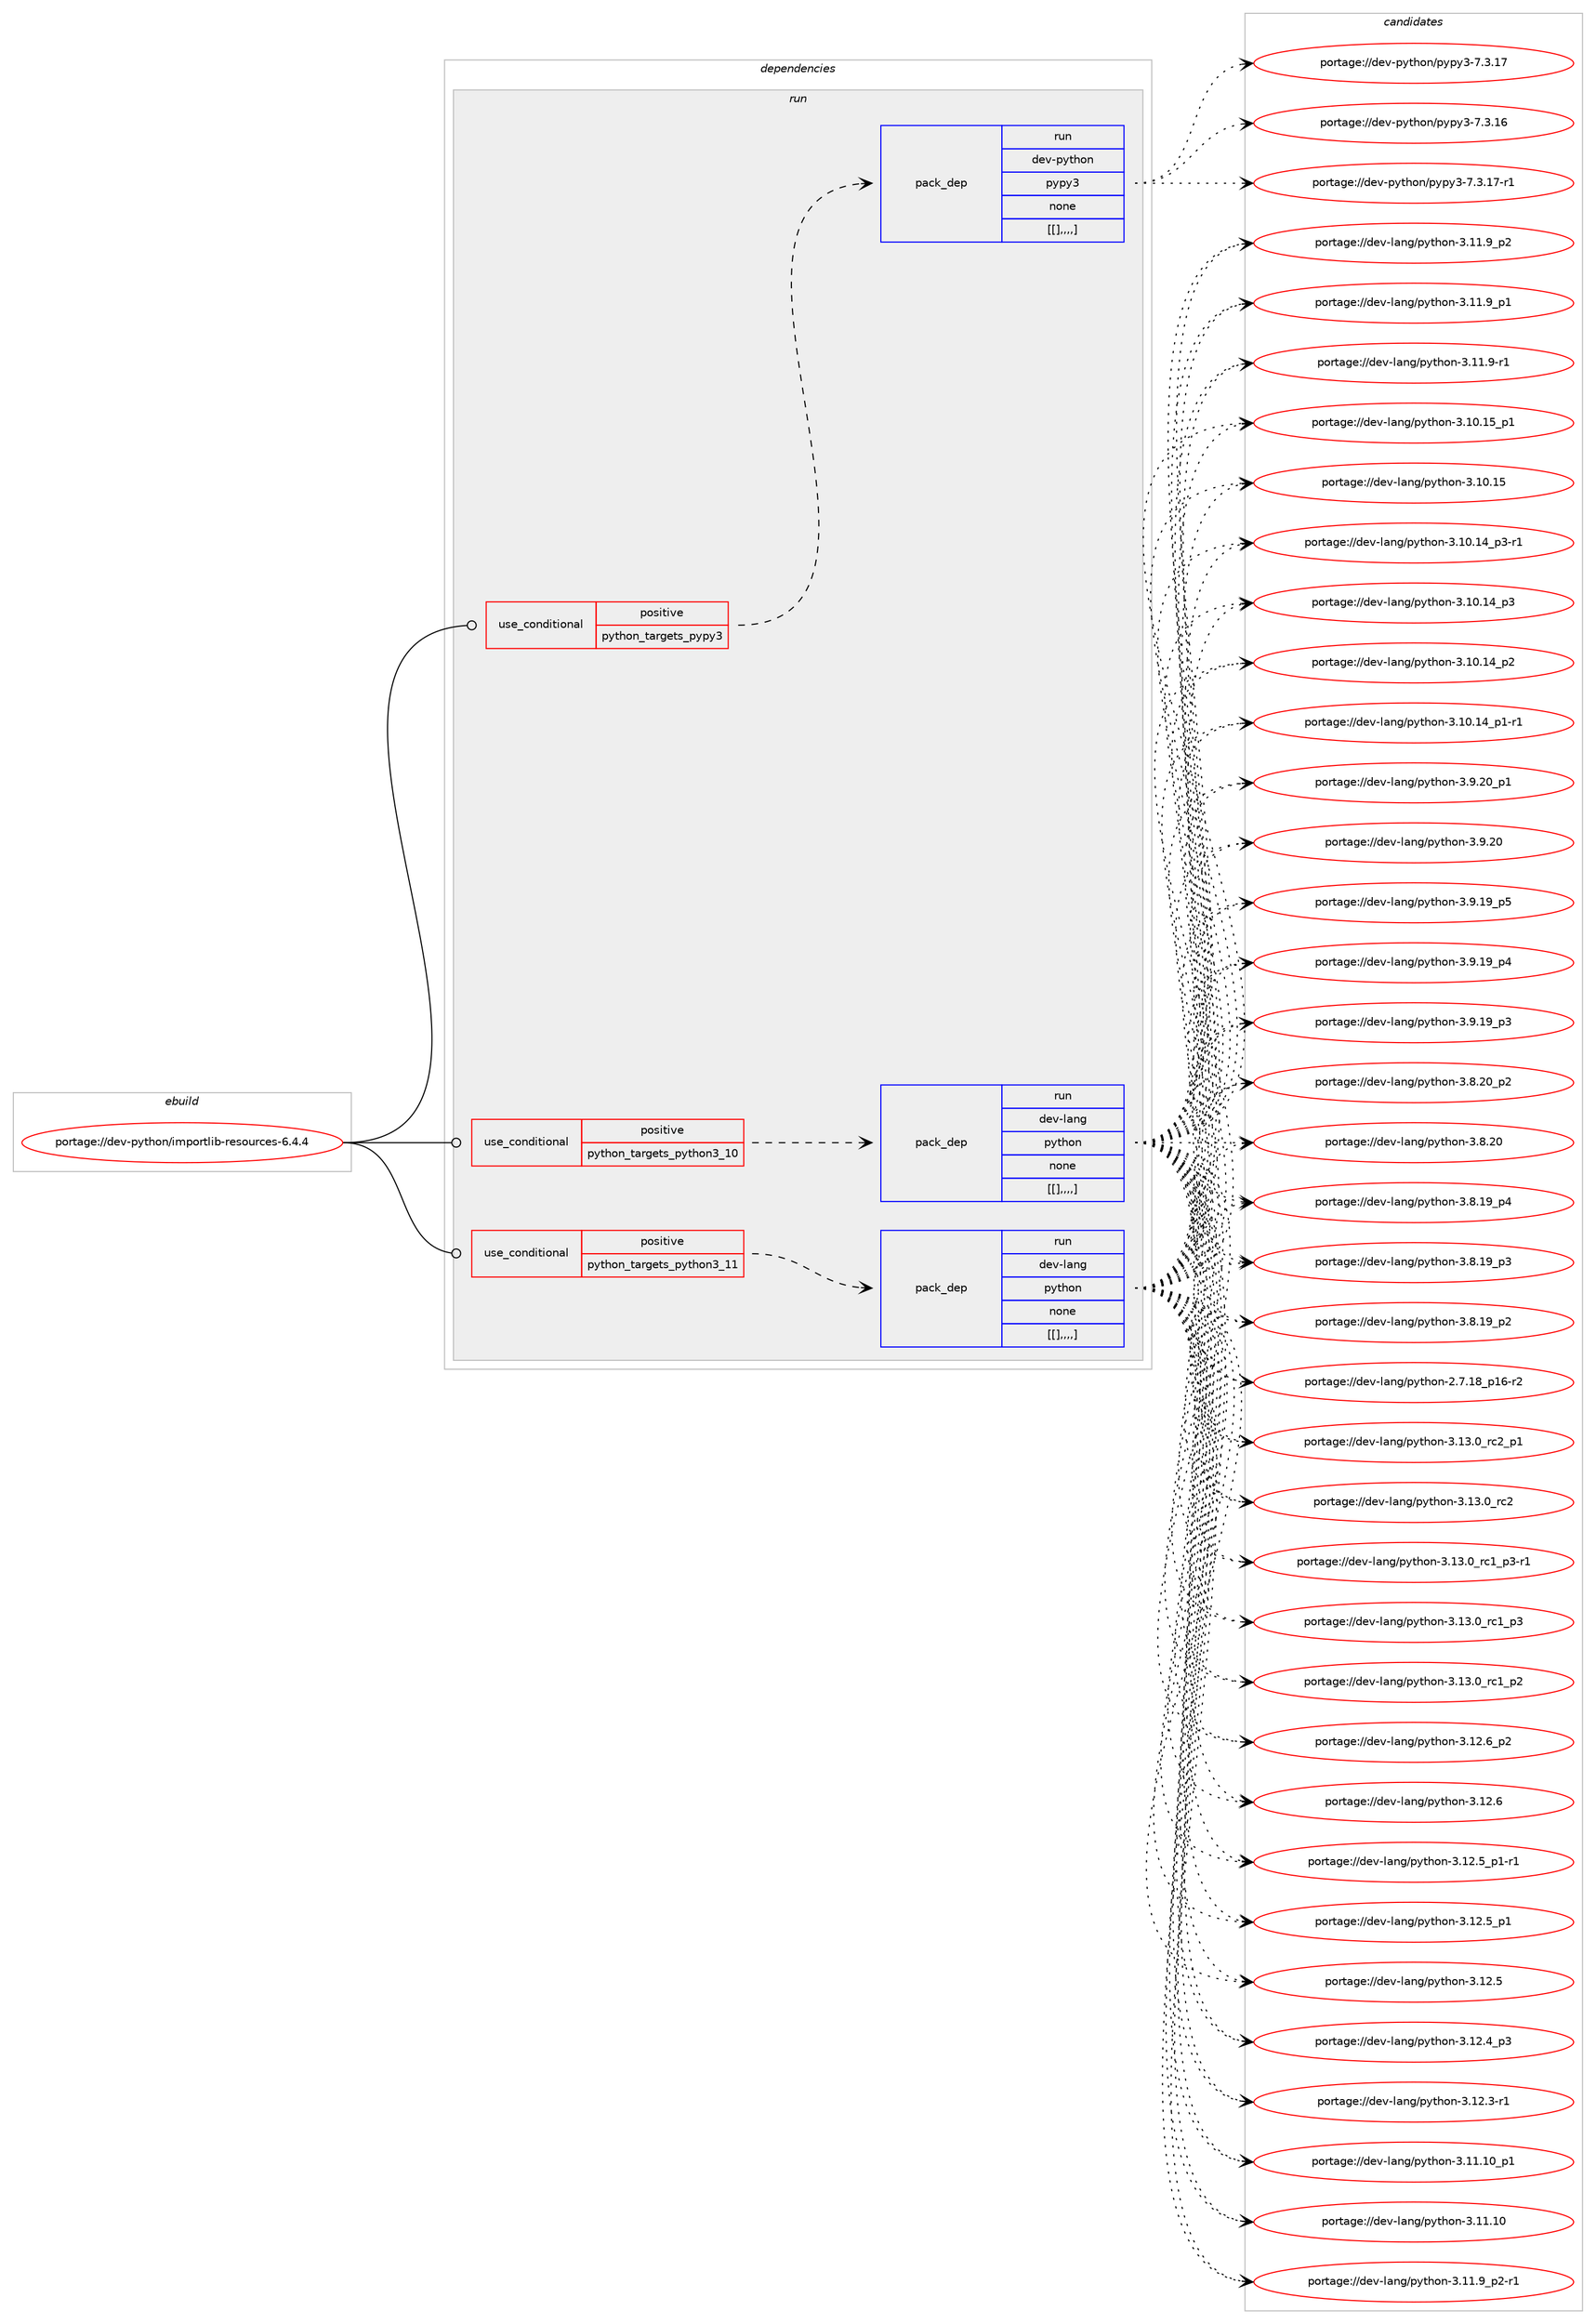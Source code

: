 digraph prolog {

# *************
# Graph options
# *************

newrank=true;
concentrate=true;
compound=true;
graph [rankdir=LR,fontname=Helvetica,fontsize=10,ranksep=1.5];#, ranksep=2.5, nodesep=0.2];
edge  [arrowhead=vee];
node  [fontname=Helvetica,fontsize=10];

# **********
# The ebuild
# **********

subgraph cluster_leftcol {
color=gray;
label=<<i>ebuild</i>>;
id [label="portage://dev-python/importlib-resources-6.4.4", color=red, width=4, href="../dev-python/importlib-resources-6.4.4.svg"];
}

# ****************
# The dependencies
# ****************

subgraph cluster_midcol {
color=gray;
label=<<i>dependencies</i>>;
subgraph cluster_compile {
fillcolor="#eeeeee";
style=filled;
label=<<i>compile</i>>;
}
subgraph cluster_compileandrun {
fillcolor="#eeeeee";
style=filled;
label=<<i>compile and run</i>>;
}
subgraph cluster_run {
fillcolor="#eeeeee";
style=filled;
label=<<i>run</i>>;
subgraph cond34746 {
dependency150061 [label=<<TABLE BORDER="0" CELLBORDER="1" CELLSPACING="0" CELLPADDING="4"><TR><TD ROWSPAN="3" CELLPADDING="10">use_conditional</TD></TR><TR><TD>positive</TD></TR><TR><TD>python_targets_pypy3</TD></TR></TABLE>>, shape=none, color=red];
subgraph pack114101 {
dependency150062 [label=<<TABLE BORDER="0" CELLBORDER="1" CELLSPACING="0" CELLPADDING="4" WIDTH="220"><TR><TD ROWSPAN="6" CELLPADDING="30">pack_dep</TD></TR><TR><TD WIDTH="110">run</TD></TR><TR><TD>dev-python</TD></TR><TR><TD>pypy3</TD></TR><TR><TD>none</TD></TR><TR><TD>[[],,,,]</TD></TR></TABLE>>, shape=none, color=blue];
}
dependency150061:e -> dependency150062:w [weight=20,style="dashed",arrowhead="vee"];
}
id:e -> dependency150061:w [weight=20,style="solid",arrowhead="odot"];
subgraph cond34747 {
dependency150063 [label=<<TABLE BORDER="0" CELLBORDER="1" CELLSPACING="0" CELLPADDING="4"><TR><TD ROWSPAN="3" CELLPADDING="10">use_conditional</TD></TR><TR><TD>positive</TD></TR><TR><TD>python_targets_python3_10</TD></TR></TABLE>>, shape=none, color=red];
subgraph pack114102 {
dependency150064 [label=<<TABLE BORDER="0" CELLBORDER="1" CELLSPACING="0" CELLPADDING="4" WIDTH="220"><TR><TD ROWSPAN="6" CELLPADDING="30">pack_dep</TD></TR><TR><TD WIDTH="110">run</TD></TR><TR><TD>dev-lang</TD></TR><TR><TD>python</TD></TR><TR><TD>none</TD></TR><TR><TD>[[],,,,]</TD></TR></TABLE>>, shape=none, color=blue];
}
dependency150063:e -> dependency150064:w [weight=20,style="dashed",arrowhead="vee"];
}
id:e -> dependency150063:w [weight=20,style="solid",arrowhead="odot"];
subgraph cond34748 {
dependency150065 [label=<<TABLE BORDER="0" CELLBORDER="1" CELLSPACING="0" CELLPADDING="4"><TR><TD ROWSPAN="3" CELLPADDING="10">use_conditional</TD></TR><TR><TD>positive</TD></TR><TR><TD>python_targets_python3_11</TD></TR></TABLE>>, shape=none, color=red];
subgraph pack114103 {
dependency150066 [label=<<TABLE BORDER="0" CELLBORDER="1" CELLSPACING="0" CELLPADDING="4" WIDTH="220"><TR><TD ROWSPAN="6" CELLPADDING="30">pack_dep</TD></TR><TR><TD WIDTH="110">run</TD></TR><TR><TD>dev-lang</TD></TR><TR><TD>python</TD></TR><TR><TD>none</TD></TR><TR><TD>[[],,,,]</TD></TR></TABLE>>, shape=none, color=blue];
}
dependency150065:e -> dependency150066:w [weight=20,style="dashed",arrowhead="vee"];
}
id:e -> dependency150065:w [weight=20,style="solid",arrowhead="odot"];
}
}

# **************
# The candidates
# **************

subgraph cluster_choices {
rank=same;
color=gray;
label=<<i>candidates</i>>;

subgraph choice114101 {
color=black;
nodesep=1;
choice100101118451121211161041111104711212111212151455546514649554511449 [label="portage://dev-python/pypy3-7.3.17-r1", color=red, width=4,href="../dev-python/pypy3-7.3.17-r1.svg"];
choice10010111845112121116104111110471121211121215145554651464955 [label="portage://dev-python/pypy3-7.3.17", color=red, width=4,href="../dev-python/pypy3-7.3.17.svg"];
choice10010111845112121116104111110471121211121215145554651464954 [label="portage://dev-python/pypy3-7.3.16", color=red, width=4,href="../dev-python/pypy3-7.3.16.svg"];
dependency150062:e -> choice100101118451121211161041111104711212111212151455546514649554511449:w [style=dotted,weight="100"];
dependency150062:e -> choice10010111845112121116104111110471121211121215145554651464955:w [style=dotted,weight="100"];
dependency150062:e -> choice10010111845112121116104111110471121211121215145554651464954:w [style=dotted,weight="100"];
}
subgraph choice114102 {
color=black;
nodesep=1;
choice100101118451089711010347112121116104111110455146495146489511499509511249 [label="portage://dev-lang/python-3.13.0_rc2_p1", color=red, width=4,href="../dev-lang/python-3.13.0_rc2_p1.svg"];
choice10010111845108971101034711212111610411111045514649514648951149950 [label="portage://dev-lang/python-3.13.0_rc2", color=red, width=4,href="../dev-lang/python-3.13.0_rc2.svg"];
choice1001011184510897110103471121211161041111104551464951464895114994995112514511449 [label="portage://dev-lang/python-3.13.0_rc1_p3-r1", color=red, width=4,href="../dev-lang/python-3.13.0_rc1_p3-r1.svg"];
choice100101118451089711010347112121116104111110455146495146489511499499511251 [label="portage://dev-lang/python-3.13.0_rc1_p3", color=red, width=4,href="../dev-lang/python-3.13.0_rc1_p3.svg"];
choice100101118451089711010347112121116104111110455146495146489511499499511250 [label="portage://dev-lang/python-3.13.0_rc1_p2", color=red, width=4,href="../dev-lang/python-3.13.0_rc1_p2.svg"];
choice100101118451089711010347112121116104111110455146495046549511250 [label="portage://dev-lang/python-3.12.6_p2", color=red, width=4,href="../dev-lang/python-3.12.6_p2.svg"];
choice10010111845108971101034711212111610411111045514649504654 [label="portage://dev-lang/python-3.12.6", color=red, width=4,href="../dev-lang/python-3.12.6.svg"];
choice1001011184510897110103471121211161041111104551464950465395112494511449 [label="portage://dev-lang/python-3.12.5_p1-r1", color=red, width=4,href="../dev-lang/python-3.12.5_p1-r1.svg"];
choice100101118451089711010347112121116104111110455146495046539511249 [label="portage://dev-lang/python-3.12.5_p1", color=red, width=4,href="../dev-lang/python-3.12.5_p1.svg"];
choice10010111845108971101034711212111610411111045514649504653 [label="portage://dev-lang/python-3.12.5", color=red, width=4,href="../dev-lang/python-3.12.5.svg"];
choice100101118451089711010347112121116104111110455146495046529511251 [label="portage://dev-lang/python-3.12.4_p3", color=red, width=4,href="../dev-lang/python-3.12.4_p3.svg"];
choice100101118451089711010347112121116104111110455146495046514511449 [label="portage://dev-lang/python-3.12.3-r1", color=red, width=4,href="../dev-lang/python-3.12.3-r1.svg"];
choice10010111845108971101034711212111610411111045514649494649489511249 [label="portage://dev-lang/python-3.11.10_p1", color=red, width=4,href="../dev-lang/python-3.11.10_p1.svg"];
choice1001011184510897110103471121211161041111104551464949464948 [label="portage://dev-lang/python-3.11.10", color=red, width=4,href="../dev-lang/python-3.11.10.svg"];
choice1001011184510897110103471121211161041111104551464949465795112504511449 [label="portage://dev-lang/python-3.11.9_p2-r1", color=red, width=4,href="../dev-lang/python-3.11.9_p2-r1.svg"];
choice100101118451089711010347112121116104111110455146494946579511250 [label="portage://dev-lang/python-3.11.9_p2", color=red, width=4,href="../dev-lang/python-3.11.9_p2.svg"];
choice100101118451089711010347112121116104111110455146494946579511249 [label="portage://dev-lang/python-3.11.9_p1", color=red, width=4,href="../dev-lang/python-3.11.9_p1.svg"];
choice100101118451089711010347112121116104111110455146494946574511449 [label="portage://dev-lang/python-3.11.9-r1", color=red, width=4,href="../dev-lang/python-3.11.9-r1.svg"];
choice10010111845108971101034711212111610411111045514649484649539511249 [label="portage://dev-lang/python-3.10.15_p1", color=red, width=4,href="../dev-lang/python-3.10.15_p1.svg"];
choice1001011184510897110103471121211161041111104551464948464953 [label="portage://dev-lang/python-3.10.15", color=red, width=4,href="../dev-lang/python-3.10.15.svg"];
choice100101118451089711010347112121116104111110455146494846495295112514511449 [label="portage://dev-lang/python-3.10.14_p3-r1", color=red, width=4,href="../dev-lang/python-3.10.14_p3-r1.svg"];
choice10010111845108971101034711212111610411111045514649484649529511251 [label="portage://dev-lang/python-3.10.14_p3", color=red, width=4,href="../dev-lang/python-3.10.14_p3.svg"];
choice10010111845108971101034711212111610411111045514649484649529511250 [label="portage://dev-lang/python-3.10.14_p2", color=red, width=4,href="../dev-lang/python-3.10.14_p2.svg"];
choice100101118451089711010347112121116104111110455146494846495295112494511449 [label="portage://dev-lang/python-3.10.14_p1-r1", color=red, width=4,href="../dev-lang/python-3.10.14_p1-r1.svg"];
choice100101118451089711010347112121116104111110455146574650489511249 [label="portage://dev-lang/python-3.9.20_p1", color=red, width=4,href="../dev-lang/python-3.9.20_p1.svg"];
choice10010111845108971101034711212111610411111045514657465048 [label="portage://dev-lang/python-3.9.20", color=red, width=4,href="../dev-lang/python-3.9.20.svg"];
choice100101118451089711010347112121116104111110455146574649579511253 [label="portage://dev-lang/python-3.9.19_p5", color=red, width=4,href="../dev-lang/python-3.9.19_p5.svg"];
choice100101118451089711010347112121116104111110455146574649579511252 [label="portage://dev-lang/python-3.9.19_p4", color=red, width=4,href="../dev-lang/python-3.9.19_p4.svg"];
choice100101118451089711010347112121116104111110455146574649579511251 [label="portage://dev-lang/python-3.9.19_p3", color=red, width=4,href="../dev-lang/python-3.9.19_p3.svg"];
choice100101118451089711010347112121116104111110455146564650489511250 [label="portage://dev-lang/python-3.8.20_p2", color=red, width=4,href="../dev-lang/python-3.8.20_p2.svg"];
choice10010111845108971101034711212111610411111045514656465048 [label="portage://dev-lang/python-3.8.20", color=red, width=4,href="../dev-lang/python-3.8.20.svg"];
choice100101118451089711010347112121116104111110455146564649579511252 [label="portage://dev-lang/python-3.8.19_p4", color=red, width=4,href="../dev-lang/python-3.8.19_p4.svg"];
choice100101118451089711010347112121116104111110455146564649579511251 [label="portage://dev-lang/python-3.8.19_p3", color=red, width=4,href="../dev-lang/python-3.8.19_p3.svg"];
choice100101118451089711010347112121116104111110455146564649579511250 [label="portage://dev-lang/python-3.8.19_p2", color=red, width=4,href="../dev-lang/python-3.8.19_p2.svg"];
choice100101118451089711010347112121116104111110455046554649569511249544511450 [label="portage://dev-lang/python-2.7.18_p16-r2", color=red, width=4,href="../dev-lang/python-2.7.18_p16-r2.svg"];
dependency150064:e -> choice100101118451089711010347112121116104111110455146495146489511499509511249:w [style=dotted,weight="100"];
dependency150064:e -> choice10010111845108971101034711212111610411111045514649514648951149950:w [style=dotted,weight="100"];
dependency150064:e -> choice1001011184510897110103471121211161041111104551464951464895114994995112514511449:w [style=dotted,weight="100"];
dependency150064:e -> choice100101118451089711010347112121116104111110455146495146489511499499511251:w [style=dotted,weight="100"];
dependency150064:e -> choice100101118451089711010347112121116104111110455146495146489511499499511250:w [style=dotted,weight="100"];
dependency150064:e -> choice100101118451089711010347112121116104111110455146495046549511250:w [style=dotted,weight="100"];
dependency150064:e -> choice10010111845108971101034711212111610411111045514649504654:w [style=dotted,weight="100"];
dependency150064:e -> choice1001011184510897110103471121211161041111104551464950465395112494511449:w [style=dotted,weight="100"];
dependency150064:e -> choice100101118451089711010347112121116104111110455146495046539511249:w [style=dotted,weight="100"];
dependency150064:e -> choice10010111845108971101034711212111610411111045514649504653:w [style=dotted,weight="100"];
dependency150064:e -> choice100101118451089711010347112121116104111110455146495046529511251:w [style=dotted,weight="100"];
dependency150064:e -> choice100101118451089711010347112121116104111110455146495046514511449:w [style=dotted,weight="100"];
dependency150064:e -> choice10010111845108971101034711212111610411111045514649494649489511249:w [style=dotted,weight="100"];
dependency150064:e -> choice1001011184510897110103471121211161041111104551464949464948:w [style=dotted,weight="100"];
dependency150064:e -> choice1001011184510897110103471121211161041111104551464949465795112504511449:w [style=dotted,weight="100"];
dependency150064:e -> choice100101118451089711010347112121116104111110455146494946579511250:w [style=dotted,weight="100"];
dependency150064:e -> choice100101118451089711010347112121116104111110455146494946579511249:w [style=dotted,weight="100"];
dependency150064:e -> choice100101118451089711010347112121116104111110455146494946574511449:w [style=dotted,weight="100"];
dependency150064:e -> choice10010111845108971101034711212111610411111045514649484649539511249:w [style=dotted,weight="100"];
dependency150064:e -> choice1001011184510897110103471121211161041111104551464948464953:w [style=dotted,weight="100"];
dependency150064:e -> choice100101118451089711010347112121116104111110455146494846495295112514511449:w [style=dotted,weight="100"];
dependency150064:e -> choice10010111845108971101034711212111610411111045514649484649529511251:w [style=dotted,weight="100"];
dependency150064:e -> choice10010111845108971101034711212111610411111045514649484649529511250:w [style=dotted,weight="100"];
dependency150064:e -> choice100101118451089711010347112121116104111110455146494846495295112494511449:w [style=dotted,weight="100"];
dependency150064:e -> choice100101118451089711010347112121116104111110455146574650489511249:w [style=dotted,weight="100"];
dependency150064:e -> choice10010111845108971101034711212111610411111045514657465048:w [style=dotted,weight="100"];
dependency150064:e -> choice100101118451089711010347112121116104111110455146574649579511253:w [style=dotted,weight="100"];
dependency150064:e -> choice100101118451089711010347112121116104111110455146574649579511252:w [style=dotted,weight="100"];
dependency150064:e -> choice100101118451089711010347112121116104111110455146574649579511251:w [style=dotted,weight="100"];
dependency150064:e -> choice100101118451089711010347112121116104111110455146564650489511250:w [style=dotted,weight="100"];
dependency150064:e -> choice10010111845108971101034711212111610411111045514656465048:w [style=dotted,weight="100"];
dependency150064:e -> choice100101118451089711010347112121116104111110455146564649579511252:w [style=dotted,weight="100"];
dependency150064:e -> choice100101118451089711010347112121116104111110455146564649579511251:w [style=dotted,weight="100"];
dependency150064:e -> choice100101118451089711010347112121116104111110455146564649579511250:w [style=dotted,weight="100"];
dependency150064:e -> choice100101118451089711010347112121116104111110455046554649569511249544511450:w [style=dotted,weight="100"];
}
subgraph choice114103 {
color=black;
nodesep=1;
choice100101118451089711010347112121116104111110455146495146489511499509511249 [label="portage://dev-lang/python-3.13.0_rc2_p1", color=red, width=4,href="../dev-lang/python-3.13.0_rc2_p1.svg"];
choice10010111845108971101034711212111610411111045514649514648951149950 [label="portage://dev-lang/python-3.13.0_rc2", color=red, width=4,href="../dev-lang/python-3.13.0_rc2.svg"];
choice1001011184510897110103471121211161041111104551464951464895114994995112514511449 [label="portage://dev-lang/python-3.13.0_rc1_p3-r1", color=red, width=4,href="../dev-lang/python-3.13.0_rc1_p3-r1.svg"];
choice100101118451089711010347112121116104111110455146495146489511499499511251 [label="portage://dev-lang/python-3.13.0_rc1_p3", color=red, width=4,href="../dev-lang/python-3.13.0_rc1_p3.svg"];
choice100101118451089711010347112121116104111110455146495146489511499499511250 [label="portage://dev-lang/python-3.13.0_rc1_p2", color=red, width=4,href="../dev-lang/python-3.13.0_rc1_p2.svg"];
choice100101118451089711010347112121116104111110455146495046549511250 [label="portage://dev-lang/python-3.12.6_p2", color=red, width=4,href="../dev-lang/python-3.12.6_p2.svg"];
choice10010111845108971101034711212111610411111045514649504654 [label="portage://dev-lang/python-3.12.6", color=red, width=4,href="../dev-lang/python-3.12.6.svg"];
choice1001011184510897110103471121211161041111104551464950465395112494511449 [label="portage://dev-lang/python-3.12.5_p1-r1", color=red, width=4,href="../dev-lang/python-3.12.5_p1-r1.svg"];
choice100101118451089711010347112121116104111110455146495046539511249 [label="portage://dev-lang/python-3.12.5_p1", color=red, width=4,href="../dev-lang/python-3.12.5_p1.svg"];
choice10010111845108971101034711212111610411111045514649504653 [label="portage://dev-lang/python-3.12.5", color=red, width=4,href="../dev-lang/python-3.12.5.svg"];
choice100101118451089711010347112121116104111110455146495046529511251 [label="portage://dev-lang/python-3.12.4_p3", color=red, width=4,href="../dev-lang/python-3.12.4_p3.svg"];
choice100101118451089711010347112121116104111110455146495046514511449 [label="portage://dev-lang/python-3.12.3-r1", color=red, width=4,href="../dev-lang/python-3.12.3-r1.svg"];
choice10010111845108971101034711212111610411111045514649494649489511249 [label="portage://dev-lang/python-3.11.10_p1", color=red, width=4,href="../dev-lang/python-3.11.10_p1.svg"];
choice1001011184510897110103471121211161041111104551464949464948 [label="portage://dev-lang/python-3.11.10", color=red, width=4,href="../dev-lang/python-3.11.10.svg"];
choice1001011184510897110103471121211161041111104551464949465795112504511449 [label="portage://dev-lang/python-3.11.9_p2-r1", color=red, width=4,href="../dev-lang/python-3.11.9_p2-r1.svg"];
choice100101118451089711010347112121116104111110455146494946579511250 [label="portage://dev-lang/python-3.11.9_p2", color=red, width=4,href="../dev-lang/python-3.11.9_p2.svg"];
choice100101118451089711010347112121116104111110455146494946579511249 [label="portage://dev-lang/python-3.11.9_p1", color=red, width=4,href="../dev-lang/python-3.11.9_p1.svg"];
choice100101118451089711010347112121116104111110455146494946574511449 [label="portage://dev-lang/python-3.11.9-r1", color=red, width=4,href="../dev-lang/python-3.11.9-r1.svg"];
choice10010111845108971101034711212111610411111045514649484649539511249 [label="portage://dev-lang/python-3.10.15_p1", color=red, width=4,href="../dev-lang/python-3.10.15_p1.svg"];
choice1001011184510897110103471121211161041111104551464948464953 [label="portage://dev-lang/python-3.10.15", color=red, width=4,href="../dev-lang/python-3.10.15.svg"];
choice100101118451089711010347112121116104111110455146494846495295112514511449 [label="portage://dev-lang/python-3.10.14_p3-r1", color=red, width=4,href="../dev-lang/python-3.10.14_p3-r1.svg"];
choice10010111845108971101034711212111610411111045514649484649529511251 [label="portage://dev-lang/python-3.10.14_p3", color=red, width=4,href="../dev-lang/python-3.10.14_p3.svg"];
choice10010111845108971101034711212111610411111045514649484649529511250 [label="portage://dev-lang/python-3.10.14_p2", color=red, width=4,href="../dev-lang/python-3.10.14_p2.svg"];
choice100101118451089711010347112121116104111110455146494846495295112494511449 [label="portage://dev-lang/python-3.10.14_p1-r1", color=red, width=4,href="../dev-lang/python-3.10.14_p1-r1.svg"];
choice100101118451089711010347112121116104111110455146574650489511249 [label="portage://dev-lang/python-3.9.20_p1", color=red, width=4,href="../dev-lang/python-3.9.20_p1.svg"];
choice10010111845108971101034711212111610411111045514657465048 [label="portage://dev-lang/python-3.9.20", color=red, width=4,href="../dev-lang/python-3.9.20.svg"];
choice100101118451089711010347112121116104111110455146574649579511253 [label="portage://dev-lang/python-3.9.19_p5", color=red, width=4,href="../dev-lang/python-3.9.19_p5.svg"];
choice100101118451089711010347112121116104111110455146574649579511252 [label="portage://dev-lang/python-3.9.19_p4", color=red, width=4,href="../dev-lang/python-3.9.19_p4.svg"];
choice100101118451089711010347112121116104111110455146574649579511251 [label="portage://dev-lang/python-3.9.19_p3", color=red, width=4,href="../dev-lang/python-3.9.19_p3.svg"];
choice100101118451089711010347112121116104111110455146564650489511250 [label="portage://dev-lang/python-3.8.20_p2", color=red, width=4,href="../dev-lang/python-3.8.20_p2.svg"];
choice10010111845108971101034711212111610411111045514656465048 [label="portage://dev-lang/python-3.8.20", color=red, width=4,href="../dev-lang/python-3.8.20.svg"];
choice100101118451089711010347112121116104111110455146564649579511252 [label="portage://dev-lang/python-3.8.19_p4", color=red, width=4,href="../dev-lang/python-3.8.19_p4.svg"];
choice100101118451089711010347112121116104111110455146564649579511251 [label="portage://dev-lang/python-3.8.19_p3", color=red, width=4,href="../dev-lang/python-3.8.19_p3.svg"];
choice100101118451089711010347112121116104111110455146564649579511250 [label="portage://dev-lang/python-3.8.19_p2", color=red, width=4,href="../dev-lang/python-3.8.19_p2.svg"];
choice100101118451089711010347112121116104111110455046554649569511249544511450 [label="portage://dev-lang/python-2.7.18_p16-r2", color=red, width=4,href="../dev-lang/python-2.7.18_p16-r2.svg"];
dependency150066:e -> choice100101118451089711010347112121116104111110455146495146489511499509511249:w [style=dotted,weight="100"];
dependency150066:e -> choice10010111845108971101034711212111610411111045514649514648951149950:w [style=dotted,weight="100"];
dependency150066:e -> choice1001011184510897110103471121211161041111104551464951464895114994995112514511449:w [style=dotted,weight="100"];
dependency150066:e -> choice100101118451089711010347112121116104111110455146495146489511499499511251:w [style=dotted,weight="100"];
dependency150066:e -> choice100101118451089711010347112121116104111110455146495146489511499499511250:w [style=dotted,weight="100"];
dependency150066:e -> choice100101118451089711010347112121116104111110455146495046549511250:w [style=dotted,weight="100"];
dependency150066:e -> choice10010111845108971101034711212111610411111045514649504654:w [style=dotted,weight="100"];
dependency150066:e -> choice1001011184510897110103471121211161041111104551464950465395112494511449:w [style=dotted,weight="100"];
dependency150066:e -> choice100101118451089711010347112121116104111110455146495046539511249:w [style=dotted,weight="100"];
dependency150066:e -> choice10010111845108971101034711212111610411111045514649504653:w [style=dotted,weight="100"];
dependency150066:e -> choice100101118451089711010347112121116104111110455146495046529511251:w [style=dotted,weight="100"];
dependency150066:e -> choice100101118451089711010347112121116104111110455146495046514511449:w [style=dotted,weight="100"];
dependency150066:e -> choice10010111845108971101034711212111610411111045514649494649489511249:w [style=dotted,weight="100"];
dependency150066:e -> choice1001011184510897110103471121211161041111104551464949464948:w [style=dotted,weight="100"];
dependency150066:e -> choice1001011184510897110103471121211161041111104551464949465795112504511449:w [style=dotted,weight="100"];
dependency150066:e -> choice100101118451089711010347112121116104111110455146494946579511250:w [style=dotted,weight="100"];
dependency150066:e -> choice100101118451089711010347112121116104111110455146494946579511249:w [style=dotted,weight="100"];
dependency150066:e -> choice100101118451089711010347112121116104111110455146494946574511449:w [style=dotted,weight="100"];
dependency150066:e -> choice10010111845108971101034711212111610411111045514649484649539511249:w [style=dotted,weight="100"];
dependency150066:e -> choice1001011184510897110103471121211161041111104551464948464953:w [style=dotted,weight="100"];
dependency150066:e -> choice100101118451089711010347112121116104111110455146494846495295112514511449:w [style=dotted,weight="100"];
dependency150066:e -> choice10010111845108971101034711212111610411111045514649484649529511251:w [style=dotted,weight="100"];
dependency150066:e -> choice10010111845108971101034711212111610411111045514649484649529511250:w [style=dotted,weight="100"];
dependency150066:e -> choice100101118451089711010347112121116104111110455146494846495295112494511449:w [style=dotted,weight="100"];
dependency150066:e -> choice100101118451089711010347112121116104111110455146574650489511249:w [style=dotted,weight="100"];
dependency150066:e -> choice10010111845108971101034711212111610411111045514657465048:w [style=dotted,weight="100"];
dependency150066:e -> choice100101118451089711010347112121116104111110455146574649579511253:w [style=dotted,weight="100"];
dependency150066:e -> choice100101118451089711010347112121116104111110455146574649579511252:w [style=dotted,weight="100"];
dependency150066:e -> choice100101118451089711010347112121116104111110455146574649579511251:w [style=dotted,weight="100"];
dependency150066:e -> choice100101118451089711010347112121116104111110455146564650489511250:w [style=dotted,weight="100"];
dependency150066:e -> choice10010111845108971101034711212111610411111045514656465048:w [style=dotted,weight="100"];
dependency150066:e -> choice100101118451089711010347112121116104111110455146564649579511252:w [style=dotted,weight="100"];
dependency150066:e -> choice100101118451089711010347112121116104111110455146564649579511251:w [style=dotted,weight="100"];
dependency150066:e -> choice100101118451089711010347112121116104111110455146564649579511250:w [style=dotted,weight="100"];
dependency150066:e -> choice100101118451089711010347112121116104111110455046554649569511249544511450:w [style=dotted,weight="100"];
}
}

}

